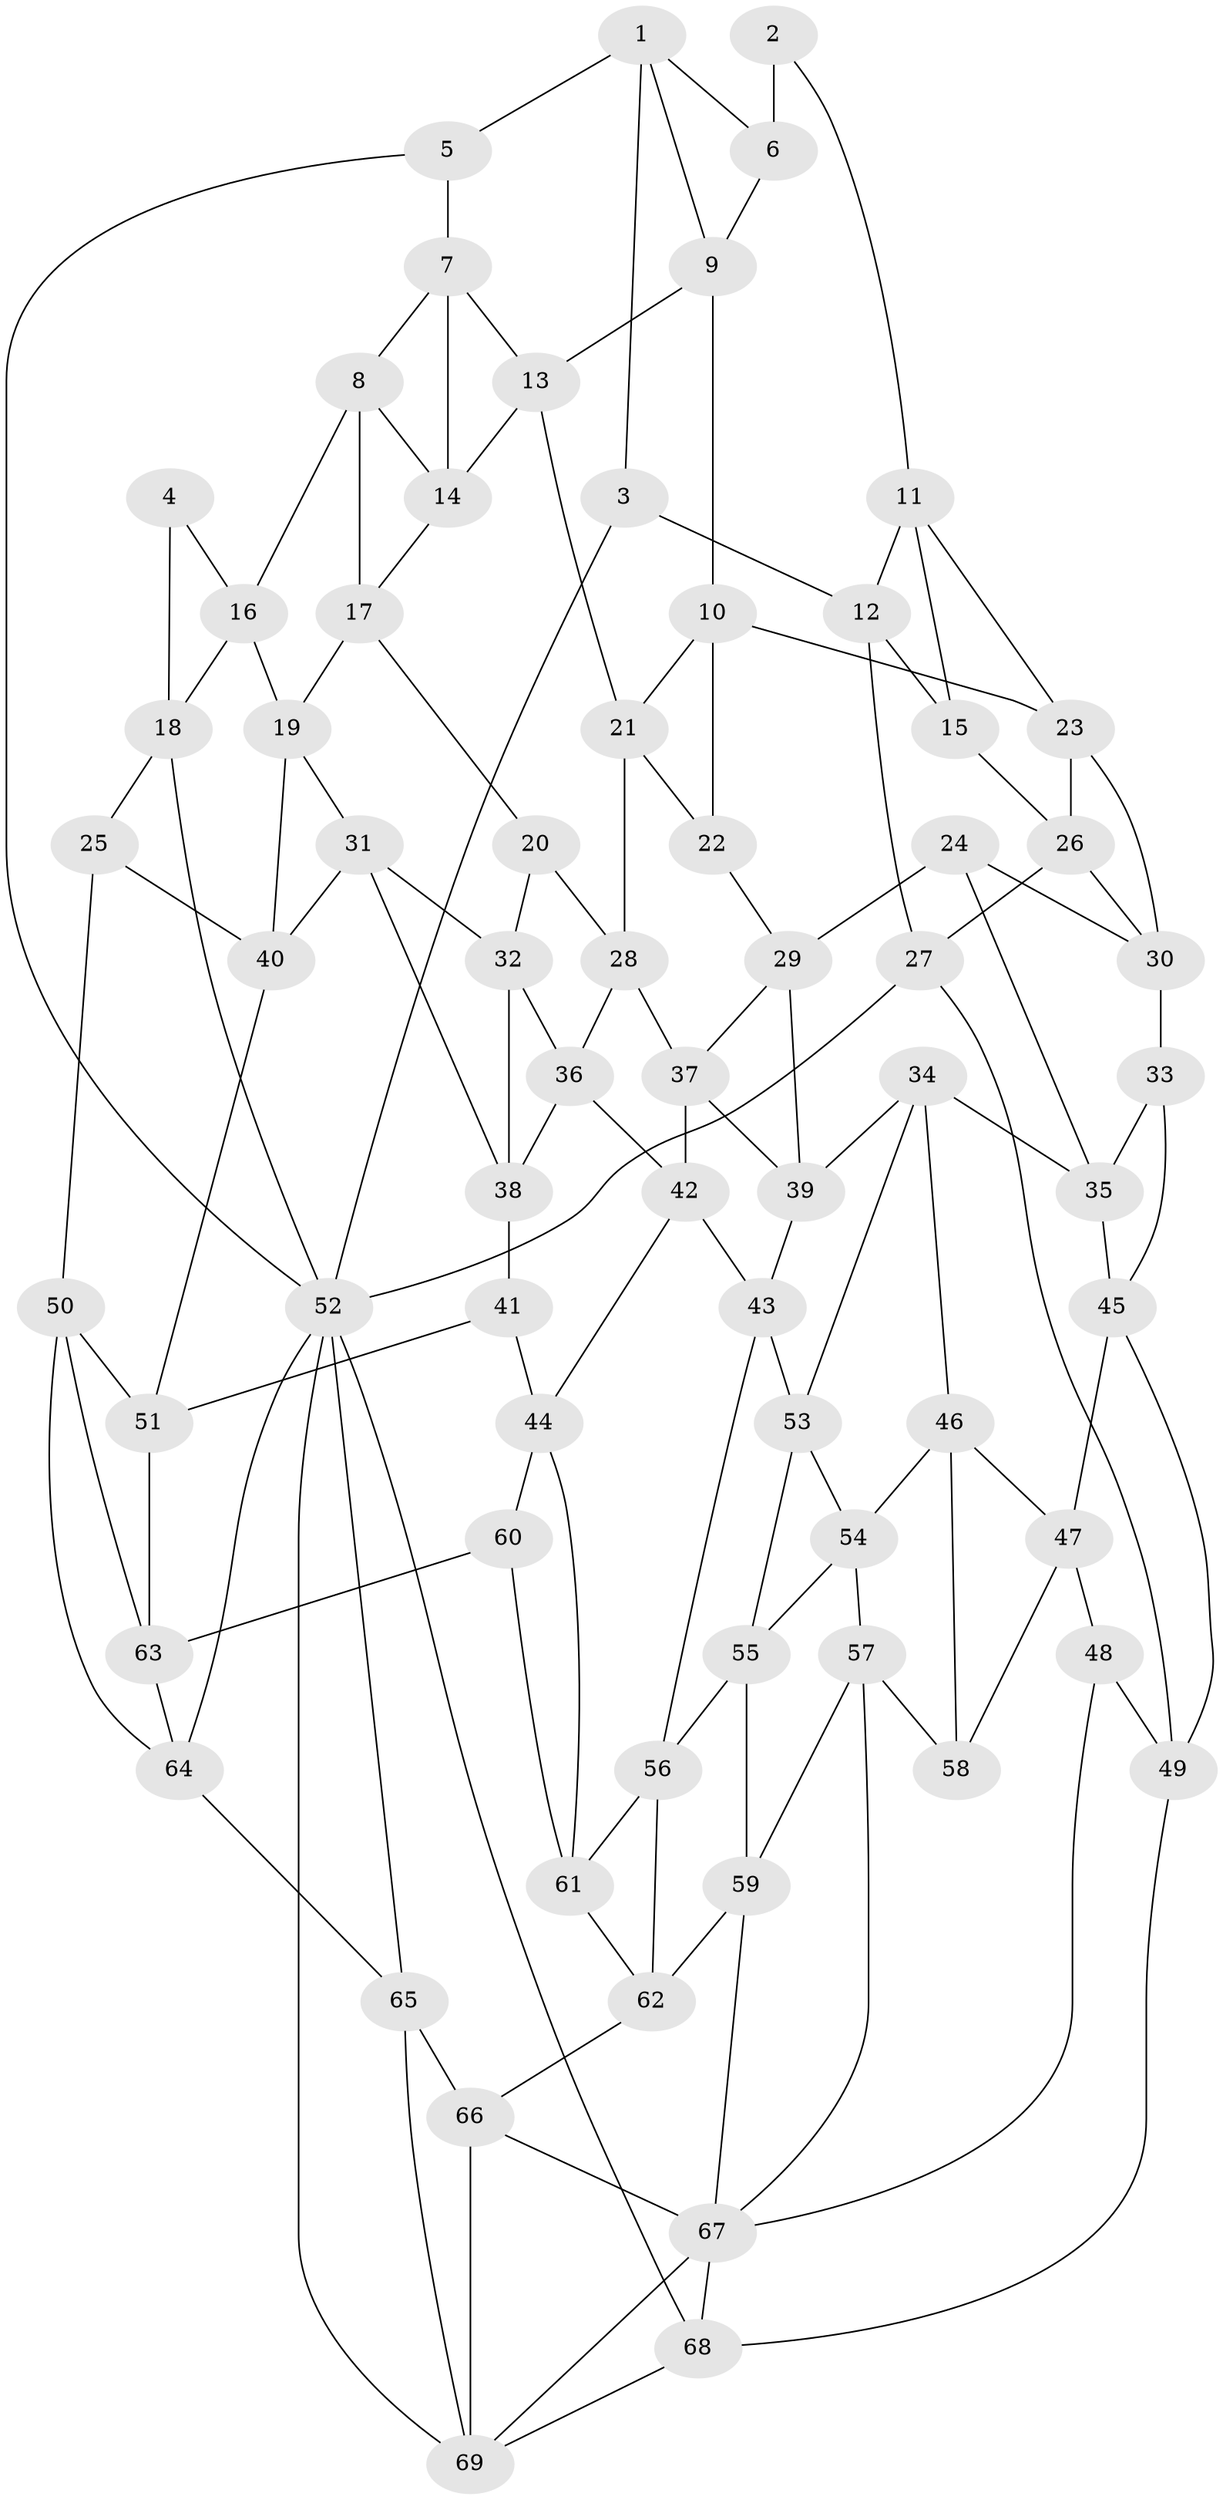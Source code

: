 // original degree distribution, {3: 0.021739130434782608, 4: 0.17391304347826086, 6: 0.17391304347826086, 5: 0.6304347826086957}
// Generated by graph-tools (version 1.1) at 2025/51/03/09/25 03:51:04]
// undirected, 69 vertices, 133 edges
graph export_dot {
graph [start="1"]
  node [color=gray90,style=filled];
  1;
  2;
  3;
  4;
  5;
  6;
  7;
  8;
  9;
  10;
  11;
  12;
  13;
  14;
  15;
  16;
  17;
  18;
  19;
  20;
  21;
  22;
  23;
  24;
  25;
  26;
  27;
  28;
  29;
  30;
  31;
  32;
  33;
  34;
  35;
  36;
  37;
  38;
  39;
  40;
  41;
  42;
  43;
  44;
  45;
  46;
  47;
  48;
  49;
  50;
  51;
  52;
  53;
  54;
  55;
  56;
  57;
  58;
  59;
  60;
  61;
  62;
  63;
  64;
  65;
  66;
  67;
  68;
  69;
  1 -- 3 [weight=1.0];
  1 -- 5 [weight=1.0];
  1 -- 6 [weight=1.0];
  1 -- 9 [weight=1.0];
  2 -- 6 [weight=2.0];
  2 -- 11 [weight=1.0];
  3 -- 12 [weight=1.0];
  3 -- 52 [weight=1.0];
  4 -- 16 [weight=1.0];
  4 -- 18 [weight=1.0];
  5 -- 7 [weight=1.0];
  5 -- 52 [weight=1.0];
  6 -- 9 [weight=1.0];
  7 -- 8 [weight=1.0];
  7 -- 13 [weight=1.0];
  7 -- 14 [weight=1.0];
  8 -- 14 [weight=1.0];
  8 -- 16 [weight=1.0];
  8 -- 17 [weight=1.0];
  9 -- 10 [weight=1.0];
  9 -- 13 [weight=1.0];
  10 -- 21 [weight=1.0];
  10 -- 22 [weight=1.0];
  10 -- 23 [weight=1.0];
  11 -- 12 [weight=1.0];
  11 -- 15 [weight=1.0];
  11 -- 23 [weight=1.0];
  12 -- 15 [weight=1.0];
  12 -- 27 [weight=1.0];
  13 -- 14 [weight=1.0];
  13 -- 21 [weight=1.0];
  14 -- 17 [weight=1.0];
  15 -- 26 [weight=1.0];
  16 -- 18 [weight=1.0];
  16 -- 19 [weight=1.0];
  17 -- 19 [weight=1.0];
  17 -- 20 [weight=1.0];
  18 -- 25 [weight=1.0];
  18 -- 52 [weight=1.0];
  19 -- 31 [weight=1.0];
  19 -- 40 [weight=1.0];
  20 -- 28 [weight=1.0];
  20 -- 32 [weight=1.0];
  21 -- 22 [weight=1.0];
  21 -- 28 [weight=1.0];
  22 -- 29 [weight=1.0];
  23 -- 26 [weight=1.0];
  23 -- 30 [weight=1.0];
  24 -- 29 [weight=1.0];
  24 -- 30 [weight=1.0];
  24 -- 35 [weight=1.0];
  25 -- 40 [weight=1.0];
  25 -- 50 [weight=1.0];
  26 -- 27 [weight=1.0];
  26 -- 30 [weight=1.0];
  27 -- 49 [weight=1.0];
  27 -- 52 [weight=1.0];
  28 -- 36 [weight=1.0];
  28 -- 37 [weight=1.0];
  29 -- 37 [weight=1.0];
  29 -- 39 [weight=1.0];
  30 -- 33 [weight=1.0];
  31 -- 32 [weight=1.0];
  31 -- 38 [weight=1.0];
  31 -- 40 [weight=1.0];
  32 -- 36 [weight=1.0];
  32 -- 38 [weight=1.0];
  33 -- 35 [weight=1.0];
  33 -- 45 [weight=1.0];
  34 -- 35 [weight=1.0];
  34 -- 39 [weight=1.0];
  34 -- 46 [weight=1.0];
  34 -- 53 [weight=1.0];
  35 -- 45 [weight=1.0];
  36 -- 38 [weight=1.0];
  36 -- 42 [weight=1.0];
  37 -- 39 [weight=1.0];
  37 -- 42 [weight=1.0];
  38 -- 41 [weight=1.0];
  39 -- 43 [weight=1.0];
  40 -- 51 [weight=1.0];
  41 -- 44 [weight=1.0];
  41 -- 51 [weight=1.0];
  42 -- 43 [weight=1.0];
  42 -- 44 [weight=1.0];
  43 -- 53 [weight=1.0];
  43 -- 56 [weight=1.0];
  44 -- 60 [weight=1.0];
  44 -- 61 [weight=1.0];
  45 -- 47 [weight=1.0];
  45 -- 49 [weight=1.0];
  46 -- 47 [weight=1.0];
  46 -- 54 [weight=1.0];
  46 -- 58 [weight=1.0];
  47 -- 48 [weight=1.0];
  47 -- 58 [weight=1.0];
  48 -- 49 [weight=1.0];
  48 -- 67 [weight=1.0];
  49 -- 68 [weight=1.0];
  50 -- 51 [weight=1.0];
  50 -- 63 [weight=1.0];
  50 -- 64 [weight=1.0];
  51 -- 63 [weight=1.0];
  52 -- 64 [weight=1.0];
  52 -- 65 [weight=1.0];
  52 -- 68 [weight=1.0];
  52 -- 69 [weight=1.0];
  53 -- 54 [weight=1.0];
  53 -- 55 [weight=1.0];
  54 -- 55 [weight=1.0];
  54 -- 57 [weight=1.0];
  55 -- 56 [weight=1.0];
  55 -- 59 [weight=1.0];
  56 -- 61 [weight=1.0];
  56 -- 62 [weight=1.0];
  57 -- 58 [weight=1.0];
  57 -- 59 [weight=1.0];
  57 -- 67 [weight=1.0];
  59 -- 62 [weight=1.0];
  59 -- 67 [weight=1.0];
  60 -- 61 [weight=1.0];
  60 -- 63 [weight=1.0];
  61 -- 62 [weight=1.0];
  62 -- 66 [weight=1.0];
  63 -- 64 [weight=1.0];
  64 -- 65 [weight=1.0];
  65 -- 66 [weight=1.0];
  65 -- 69 [weight=1.0];
  66 -- 67 [weight=1.0];
  66 -- 69 [weight=1.0];
  67 -- 68 [weight=1.0];
  67 -- 69 [weight=1.0];
  68 -- 69 [weight=1.0];
}
